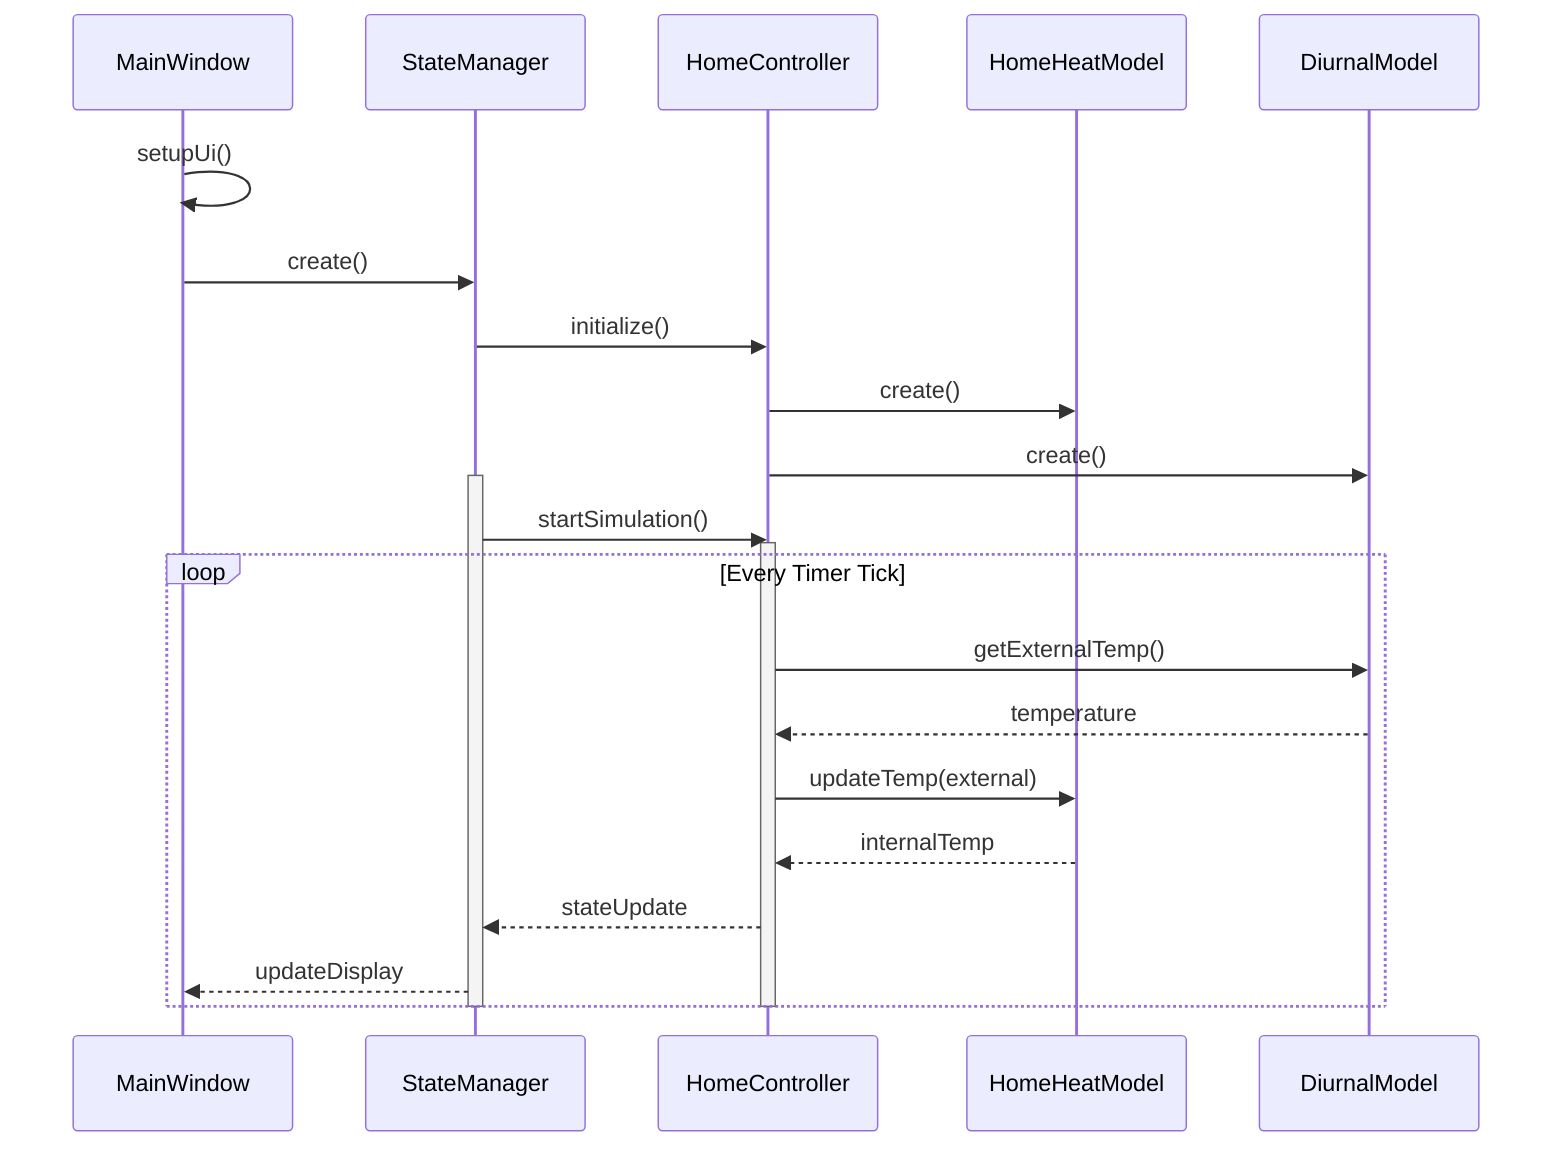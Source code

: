 sequenceDiagram
    participant UI as MainWindow
    participant SM as StateManager
    participant HC as HomeController
    participant HM as HomeHeatModel
    participant DM as DiurnalModel

    UI->>UI: setupUi()
    UI->>SM: create()
    SM->>HC: initialize()
    HC->>HM: create()
    HC->>DM: create()
    
    activate SM
    SM->>HC: startSimulation()
    activate HC
    
    loop Every Timer Tick
        HC->>DM: getExternalTemp()
        DM-->>HC: temperature
        HC->>HM: updateTemp(external)
        HM-->>HC: internalTemp
        HC-->>SM: stateUpdate
        SM-->>UI: updateDisplay
    end
    
    deactivate HC
    deactivate SM
